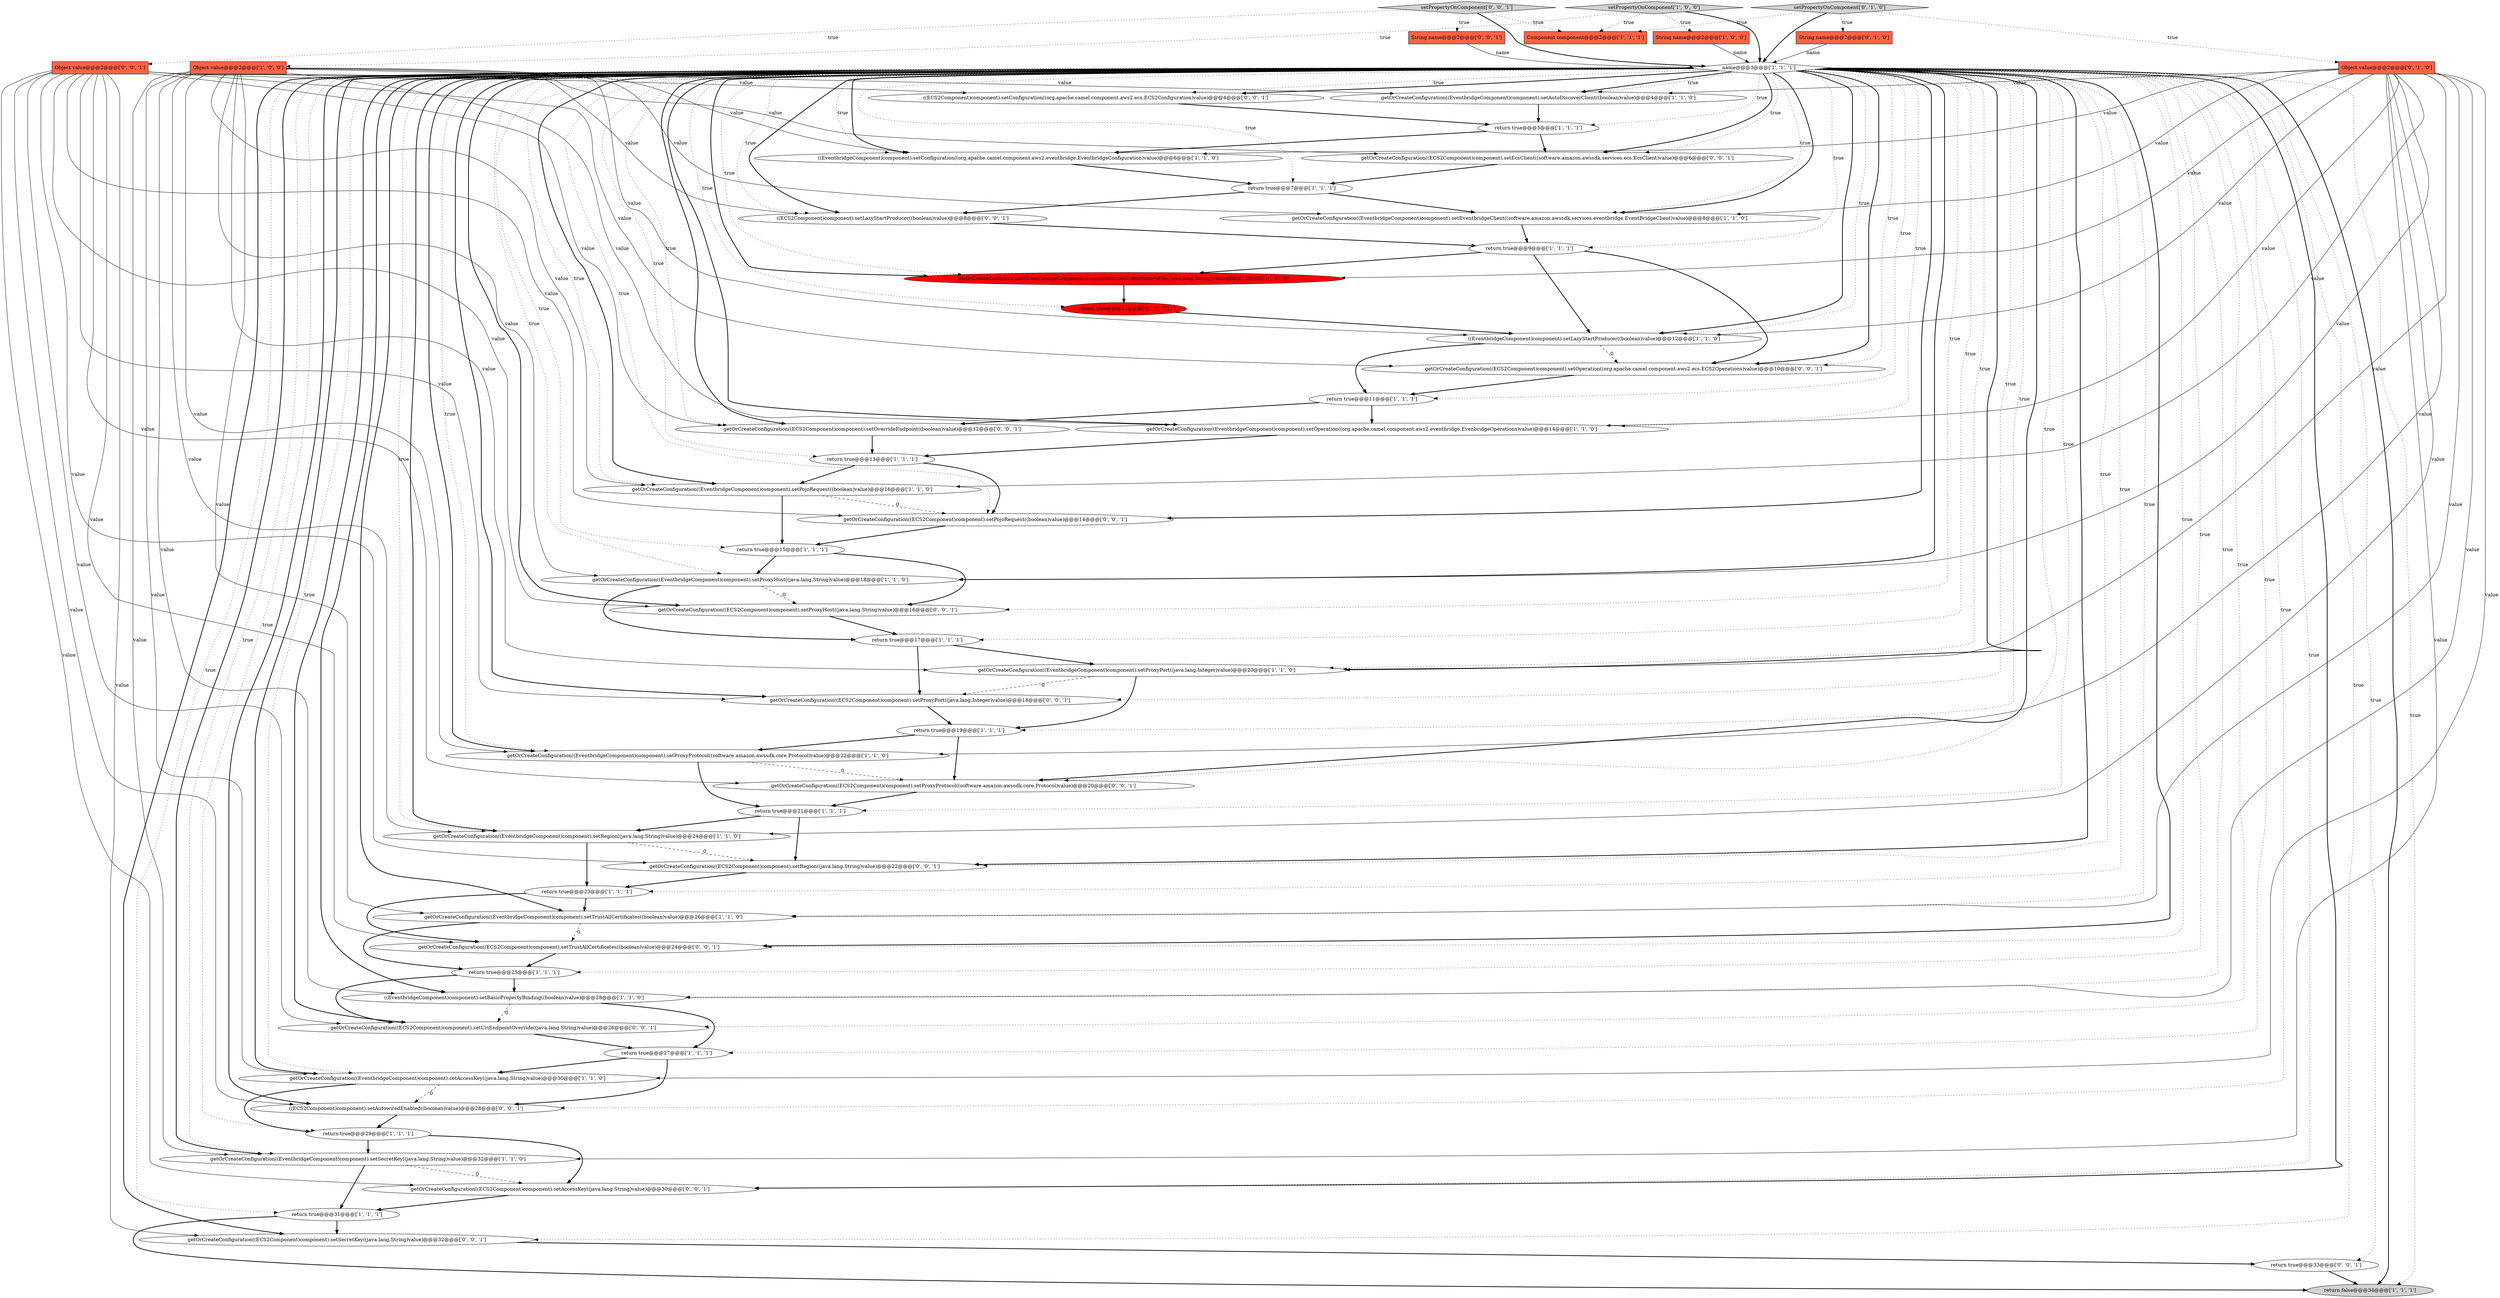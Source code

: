 digraph {
36 [style = filled, label = "getOrCreateConfiguration((EventbridgeComponent)component).setEventPatternFile((java.lang.String)value)@@@10@@@['0', '1', '0']", fillcolor = red, shape = ellipse image = "AAA1AAABBB2BBB"];
4 [style = filled, label = "getOrCreateConfiguration((EventbridgeComponent)component).setProxyHost((java.lang.String)value)@@@18@@@['1', '1', '0']", fillcolor = white, shape = ellipse image = "AAA0AAABBB1BBB"];
18 [style = filled, label = "return true@@@13@@@['1', '1', '1']", fillcolor = white, shape = ellipse image = "AAA0AAABBB1BBB"];
42 [style = filled, label = "((ECS2Component)component).setLazyStartProducer((boolean)value)@@@8@@@['0', '0', '1']", fillcolor = white, shape = ellipse image = "AAA0AAABBB3BBB"];
22 [style = filled, label = "return true@@@7@@@['1', '1', '1']", fillcolor = white, shape = ellipse image = "AAA0AAABBB1BBB"];
30 [style = filled, label = "return false@@@34@@@['1', '1', '1']", fillcolor = lightgray, shape = ellipse image = "AAA0AAABBB1BBB"];
37 [style = filled, label = "return true@@@11@@@['0', '1', '0']", fillcolor = red, shape = ellipse image = "AAA1AAABBB2BBB"];
38 [style = filled, label = "setPropertyOnComponent['0', '1', '0']", fillcolor = lightgray, shape = diamond image = "AAA0AAABBB2BBB"];
7 [style = filled, label = "getOrCreateConfiguration((EventbridgeComponent)component).setTrustAllCertificates((boolean)value)@@@26@@@['1', '1', '0']", fillcolor = white, shape = ellipse image = "AAA0AAABBB1BBB"];
27 [style = filled, label = "return true@@@27@@@['1', '1', '1']", fillcolor = white, shape = ellipse image = "AAA0AAABBB1BBB"];
3 [style = filled, label = "return true@@@21@@@['1', '1', '1']", fillcolor = white, shape = ellipse image = "AAA0AAABBB1BBB"];
47 [style = filled, label = "getOrCreateConfiguration((ECS2Component)component).setSecretKey((java.lang.String)value)@@@32@@@['0', '0', '1']", fillcolor = white, shape = ellipse image = "AAA0AAABBB3BBB"];
45 [style = filled, label = "getOrCreateConfiguration((ECS2Component)component).setProxyPort((java.lang.Integer)value)@@@18@@@['0', '0', '1']", fillcolor = white, shape = ellipse image = "AAA0AAABBB3BBB"];
19 [style = filled, label = "getOrCreateConfiguration((EventbridgeComponent)component).setOperation((org.apache.camel.component.aws2.eventbridge.EvenbridgeOperations)value)@@@14@@@['1', '1', '0']", fillcolor = white, shape = ellipse image = "AAA0AAABBB1BBB"];
24 [style = filled, label = "return true@@@17@@@['1', '1', '1']", fillcolor = white, shape = ellipse image = "AAA0AAABBB1BBB"];
29 [style = filled, label = "return true@@@15@@@['1', '1', '1']", fillcolor = white, shape = ellipse image = "AAA0AAABBB1BBB"];
9 [style = filled, label = "((EventbridgeComponent)component).setBasicPropertyBinding((boolean)value)@@@28@@@['1', '1', '0']", fillcolor = white, shape = ellipse image = "AAA0AAABBB1BBB"];
28 [style = filled, label = "getOrCreateConfiguration((EventbridgeComponent)component).setAutoDiscoverClient((boolean)value)@@@4@@@['1', '1', '0']", fillcolor = white, shape = ellipse image = "AAA0AAABBB1BBB"];
16 [style = filled, label = "return true@@@29@@@['1', '1', '1']", fillcolor = white, shape = ellipse image = "AAA0AAABBB1BBB"];
11 [style = filled, label = "return true@@@25@@@['1', '1', '1']", fillcolor = white, shape = ellipse image = "AAA0AAABBB1BBB"];
17 [style = filled, label = "((EventbridgeComponent)component).setLazyStartProducer((boolean)value)@@@12@@@['1', '1', '0']", fillcolor = white, shape = ellipse image = "AAA0AAABBB1BBB"];
43 [style = filled, label = "getOrCreateConfiguration((ECS2Component)component).setOperation((org.apache.camel.component.aws2.ecs.ECS2Operations)value)@@@10@@@['0', '0', '1']", fillcolor = white, shape = ellipse image = "AAA0AAABBB3BBB"];
1 [style = filled, label = "String name@@@2@@@['1', '0', '0']", fillcolor = tomato, shape = box image = "AAA0AAABBB1BBB"];
6 [style = filled, label = "getOrCreateConfiguration((EventbridgeComponent)component).setEventbridgeClient((software.amazon.awssdk.services.eventbridge.EventBridgeClient)value)@@@8@@@['1', '1', '0']", fillcolor = white, shape = ellipse image = "AAA0AAABBB1BBB"];
15 [style = filled, label = "getOrCreateConfiguration((EventbridgeComponent)component).setAccessKey((java.lang.String)value)@@@30@@@['1', '1', '0']", fillcolor = white, shape = ellipse image = "AAA0AAABBB1BBB"];
31 [style = filled, label = "return true@@@31@@@['1', '1', '1']", fillcolor = white, shape = ellipse image = "AAA0AAABBB1BBB"];
8 [style = filled, label = "getOrCreateConfiguration((EventbridgeComponent)component).setSecretKey((java.lang.String)value)@@@32@@@['1', '1', '0']", fillcolor = white, shape = ellipse image = "AAA0AAABBB1BBB"];
35 [style = filled, label = "Object value@@@2@@@['0', '1', '0']", fillcolor = tomato, shape = box image = "AAA0AAABBB2BBB"];
39 [style = filled, label = "getOrCreateConfiguration((ECS2Component)component).setProxyProtocol((software.amazon.awssdk.core.Protocol)value)@@@20@@@['0', '0', '1']", fillcolor = white, shape = ellipse image = "AAA0AAABBB3BBB"];
14 [style = filled, label = "return true@@@11@@@['1', '1', '1']", fillcolor = white, shape = ellipse image = "AAA0AAABBB1BBB"];
26 [style = filled, label = "getOrCreateConfiguration((EventbridgeComponent)component).setProxyProtocol((software.amazon.awssdk.core.Protocol)value)@@@22@@@['1', '1', '0']", fillcolor = white, shape = ellipse image = "AAA0AAABBB1BBB"];
48 [style = filled, label = "getOrCreateConfiguration((ECS2Component)component).setTrustAllCertificates((boolean)value)@@@24@@@['0', '0', '1']", fillcolor = white, shape = ellipse image = "AAA0AAABBB3BBB"];
44 [style = filled, label = "getOrCreateConfiguration((ECS2Component)component).setProxyHost((java.lang.String)value)@@@16@@@['0', '0', '1']", fillcolor = white, shape = ellipse image = "AAA0AAABBB3BBB"];
46 [style = filled, label = "Object value@@@2@@@['0', '0', '1']", fillcolor = tomato, shape = box image = "AAA0AAABBB3BBB"];
10 [style = filled, label = "setPropertyOnComponent['1', '0', '0']", fillcolor = lightgray, shape = diamond image = "AAA0AAABBB1BBB"];
57 [style = filled, label = "((ECS2Component)component).setAutowiredEnabled((boolean)value)@@@28@@@['0', '0', '1']", fillcolor = white, shape = ellipse image = "AAA0AAABBB3BBB"];
0 [style = filled, label = "getOrCreateConfiguration((EventbridgeComponent)component).setRegion((java.lang.String)value)@@@24@@@['1', '1', '0']", fillcolor = white, shape = ellipse image = "AAA0AAABBB1BBB"];
40 [style = filled, label = "getOrCreateConfiguration((ECS2Component)component).setUriEndpointOverride((java.lang.String)value)@@@26@@@['0', '0', '1']", fillcolor = white, shape = ellipse image = "AAA0AAABBB3BBB"];
12 [style = filled, label = "getOrCreateConfiguration((EventbridgeComponent)component).setPojoRequest((boolean)value)@@@16@@@['1', '1', '0']", fillcolor = white, shape = ellipse image = "AAA0AAABBB1BBB"];
49 [style = filled, label = "return true@@@33@@@['0', '0', '1']", fillcolor = white, shape = ellipse image = "AAA0AAABBB3BBB"];
32 [style = filled, label = "Component component@@@2@@@['1', '1', '1']", fillcolor = tomato, shape = box image = "AAA0AAABBB1BBB"];
51 [style = filled, label = "setPropertyOnComponent['0', '0', '1']", fillcolor = lightgray, shape = diamond image = "AAA0AAABBB3BBB"];
41 [style = filled, label = "String name@@@2@@@['0', '0', '1']", fillcolor = tomato, shape = box image = "AAA0AAABBB3BBB"];
53 [style = filled, label = "getOrCreateConfiguration((ECS2Component)component).setOverrideEndpoint((boolean)value)@@@12@@@['0', '0', '1']", fillcolor = white, shape = ellipse image = "AAA0AAABBB3BBB"];
23 [style = filled, label = "getOrCreateConfiguration((EventbridgeComponent)component).setProxyPort((java.lang.Integer)value)@@@20@@@['1', '1', '0']", fillcolor = white, shape = ellipse image = "AAA0AAABBB1BBB"];
2 [style = filled, label = "return true@@@9@@@['1', '1', '1']", fillcolor = white, shape = ellipse image = "AAA0AAABBB1BBB"];
50 [style = filled, label = "getOrCreateConfiguration((ECS2Component)component).setAccessKey((java.lang.String)value)@@@30@@@['0', '0', '1']", fillcolor = white, shape = ellipse image = "AAA0AAABBB3BBB"];
56 [style = filled, label = "getOrCreateConfiguration((ECS2Component)component).setPojoRequest((boolean)value)@@@14@@@['0', '0', '1']", fillcolor = white, shape = ellipse image = "AAA0AAABBB3BBB"];
54 [style = filled, label = "getOrCreateConfiguration((ECS2Component)component).setRegion((java.lang.String)value)@@@22@@@['0', '0', '1']", fillcolor = white, shape = ellipse image = "AAA0AAABBB3BBB"];
52 [style = filled, label = "((ECS2Component)component).setConfiguration((org.apache.camel.component.aws2.ecs.ECS2Configuration)value)@@@4@@@['0', '0', '1']", fillcolor = white, shape = ellipse image = "AAA0AAABBB3BBB"];
34 [style = filled, label = "String name@@@2@@@['0', '1', '0']", fillcolor = tomato, shape = box image = "AAA0AAABBB2BBB"];
25 [style = filled, label = "return true@@@19@@@['1', '1', '1']", fillcolor = white, shape = ellipse image = "AAA0AAABBB1BBB"];
5 [style = filled, label = "name@@@3@@@['1', '1', '1']", fillcolor = white, shape = diamond image = "AAA0AAABBB1BBB"];
33 [style = filled, label = "return true@@@23@@@['1', '1', '1']", fillcolor = white, shape = ellipse image = "AAA0AAABBB1BBB"];
13 [style = filled, label = "Object value@@@2@@@['1', '0', '0']", fillcolor = tomato, shape = box image = "AAA0AAABBB1BBB"];
55 [style = filled, label = "getOrCreateConfiguration((ECS2Component)component).setEcsClient((software.amazon.awssdk.services.ecs.EcsClient)value)@@@6@@@['0', '0', '1']", fillcolor = white, shape = ellipse image = "AAA0AAABBB3BBB"];
21 [style = filled, label = "return true@@@5@@@['1', '1', '1']", fillcolor = white, shape = ellipse image = "AAA0AAABBB1BBB"];
20 [style = filled, label = "((EventbridgeComponent)component).setConfiguration((org.apache.camel.component.aws2.eventbridge.EventbridgeConfiguration)value)@@@6@@@['1', '1', '0']", fillcolor = white, shape = ellipse image = "AAA0AAABBB1BBB"];
13->15 [style = solid, label="value"];
56->29 [style = bold, label=""];
5->55 [style = bold, label=""];
51->5 [style = bold, label=""];
35->19 [style = solid, label="value"];
5->18 [style = dotted, label="true"];
5->9 [style = bold, label=""];
5->20 [style = bold, label=""];
38->34 [style = dotted, label="true"];
5->19 [style = dotted, label="true"];
5->23 [style = dotted, label="true"];
13->6 [style = solid, label="value"];
15->57 [style = dashed, label="0"];
5->57 [style = dotted, label="true"];
5->15 [style = bold, label=""];
5->45 [style = bold, label=""];
5->12 [style = dotted, label="true"];
5->28 [style = bold, label=""];
11->9 [style = bold, label=""];
5->48 [style = dotted, label="true"];
10->32 [style = dotted, label="true"];
27->15 [style = bold, label=""];
47->49 [style = bold, label=""];
5->24 [style = dotted, label="true"];
5->43 [style = dotted, label="true"];
5->11 [style = dotted, label="true"];
28->21 [style = bold, label=""];
45->25 [style = bold, label=""];
5->0 [style = bold, label=""];
5->22 [style = dotted, label="true"];
17->14 [style = bold, label=""];
46->53 [style = solid, label="value"];
46->45 [style = solid, label="value"];
31->30 [style = bold, label=""];
13->19 [style = solid, label="value"];
2->36 [style = bold, label=""];
54->33 [style = bold, label=""];
33->48 [style = bold, label=""];
57->16 [style = bold, label=""];
5->9 [style = dotted, label="true"];
29->44 [style = bold, label=""];
10->1 [style = dotted, label="true"];
5->29 [style = dotted, label="true"];
5->30 [style = bold, label=""];
52->21 [style = bold, label=""];
13->28 [style = solid, label="value"];
5->36 [style = bold, label=""];
5->44 [style = dotted, label="true"];
33->7 [style = bold, label=""];
1->5 [style = solid, label="name"];
23->25 [style = bold, label=""];
19->18 [style = bold, label=""];
7->11 [style = bold, label=""];
42->2 [style = bold, label=""];
17->43 [style = dashed, label="0"];
5->23 [style = bold, label=""];
5->39 [style = bold, label=""];
5->49 [style = dotted, label="true"];
18->12 [style = bold, label=""];
41->5 [style = solid, label="name"];
5->6 [style = dotted, label="true"];
7->48 [style = dashed, label="0"];
18->56 [style = bold, label=""];
5->33 [style = dotted, label="true"];
0->54 [style = dashed, label="0"];
5->3 [style = dotted, label="true"];
5->17 [style = bold, label=""];
5->4 [style = dotted, label="true"];
3->0 [style = bold, label=""];
6->2 [style = bold, label=""];
46->50 [style = solid, label="value"];
5->36 [style = dotted, label="true"];
5->57 [style = bold, label=""];
3->54 [style = bold, label=""];
8->50 [style = dashed, label="0"];
12->29 [style = bold, label=""];
5->52 [style = dotted, label="true"];
13->7 [style = solid, label="value"];
35->12 [style = solid, label="value"];
35->6 [style = solid, label="value"];
5->25 [style = dotted, label="true"];
35->20 [style = solid, label="value"];
5->7 [style = dotted, label="true"];
5->42 [style = dotted, label="true"];
5->6 [style = bold, label=""];
50->31 [style = bold, label=""];
25->26 [style = bold, label=""];
35->17 [style = solid, label="value"];
5->53 [style = bold, label=""];
13->23 [style = solid, label="value"];
35->4 [style = solid, label="value"];
46->40 [style = solid, label="value"];
5->26 [style = dotted, label="true"];
5->7 [style = bold, label=""];
5->52 [style = bold, label=""];
5->30 [style = dotted, label="true"];
35->15 [style = solid, label="value"];
36->37 [style = bold, label=""];
31->47 [style = bold, label=""];
5->8 [style = dotted, label="true"];
4->44 [style = dashed, label="0"];
2->43 [style = bold, label=""];
51->41 [style = dotted, label="true"];
22->6 [style = bold, label=""];
26->39 [style = dashed, label="0"];
22->42 [style = bold, label=""];
2->17 [style = bold, label=""];
38->5 [style = bold, label=""];
4->24 [style = bold, label=""];
13->20 [style = solid, label="value"];
25->39 [style = bold, label=""];
46->52 [style = solid, label="value"];
16->8 [style = bold, label=""];
35->8 [style = solid, label="value"];
46->54 [style = solid, label="value"];
8->31 [style = bold, label=""];
26->3 [style = bold, label=""];
5->31 [style = dotted, label="true"];
5->26 [style = bold, label=""];
46->55 [style = solid, label="value"];
38->32 [style = dotted, label="true"];
13->17 [style = solid, label="value"];
14->19 [style = bold, label=""];
5->0 [style = dotted, label="true"];
46->47 [style = solid, label="value"];
5->15 [style = dotted, label="true"];
24->45 [style = bold, label=""];
16->50 [style = bold, label=""];
9->27 [style = bold, label=""];
35->28 [style = solid, label="value"];
21->55 [style = bold, label=""];
5->19 [style = bold, label=""];
10->5 [style = bold, label=""];
10->13 [style = dotted, label="true"];
5->44 [style = bold, label=""];
5->53 [style = dotted, label="true"];
43->14 [style = bold, label=""];
48->11 [style = bold, label=""];
40->27 [style = bold, label=""];
46->39 [style = solid, label="value"];
5->45 [style = dotted, label="true"];
49->30 [style = bold, label=""];
35->0 [style = solid, label="value"];
5->4 [style = bold, label=""];
5->16 [style = dotted, label="true"];
5->27 [style = dotted, label="true"];
5->39 [style = dotted, label="true"];
46->56 [style = solid, label="value"];
5->21 [style = dotted, label="true"];
5->50 [style = dotted, label="true"];
5->40 [style = bold, label=""];
13->12 [style = solid, label="value"];
44->24 [style = bold, label=""];
14->53 [style = bold, label=""];
46->43 [style = solid, label="value"];
5->28 [style = dotted, label="true"];
5->2 [style = dotted, label="true"];
35->7 [style = solid, label="value"];
24->23 [style = bold, label=""];
5->17 [style = dotted, label="true"];
5->54 [style = bold, label=""];
5->14 [style = dotted, label="true"];
5->8 [style = bold, label=""];
29->4 [style = bold, label=""];
5->40 [style = dotted, label="true"];
5->56 [style = bold, label=""];
53->18 [style = bold, label=""];
5->56 [style = dotted, label="true"];
46->48 [style = solid, label="value"];
37->17 [style = bold, label=""];
13->8 [style = solid, label="value"];
23->45 [style = dashed, label="0"];
39->3 [style = bold, label=""];
15->16 [style = bold, label=""];
11->40 [style = bold, label=""];
55->22 [style = bold, label=""];
35->26 [style = solid, label="value"];
20->22 [style = bold, label=""];
5->43 [style = bold, label=""];
35->23 [style = solid, label="value"];
5->47 [style = bold, label=""];
13->9 [style = solid, label="value"];
9->40 [style = dashed, label="0"];
21->20 [style = bold, label=""];
35->36 [style = solid, label="value"];
46->44 [style = solid, label="value"];
5->47 [style = dotted, label="true"];
0->33 [style = bold, label=""];
5->12 [style = bold, label=""];
27->57 [style = bold, label=""];
38->35 [style = dotted, label="true"];
46->42 [style = solid, label="value"];
35->9 [style = solid, label="value"];
34->5 [style = solid, label="name"];
5->48 [style = bold, label=""];
5->54 [style = dotted, label="true"];
5->20 [style = dotted, label="true"];
12->56 [style = dashed, label="0"];
13->4 [style = solid, label="value"];
5->42 [style = bold, label=""];
5->55 [style = dotted, label="true"];
5->50 [style = bold, label=""];
13->26 [style = solid, label="value"];
51->32 [style = dotted, label="true"];
46->57 [style = solid, label="value"];
5->37 [style = dotted, label="true"];
51->46 [style = dotted, label="true"];
13->0 [style = solid, label="value"];
}
